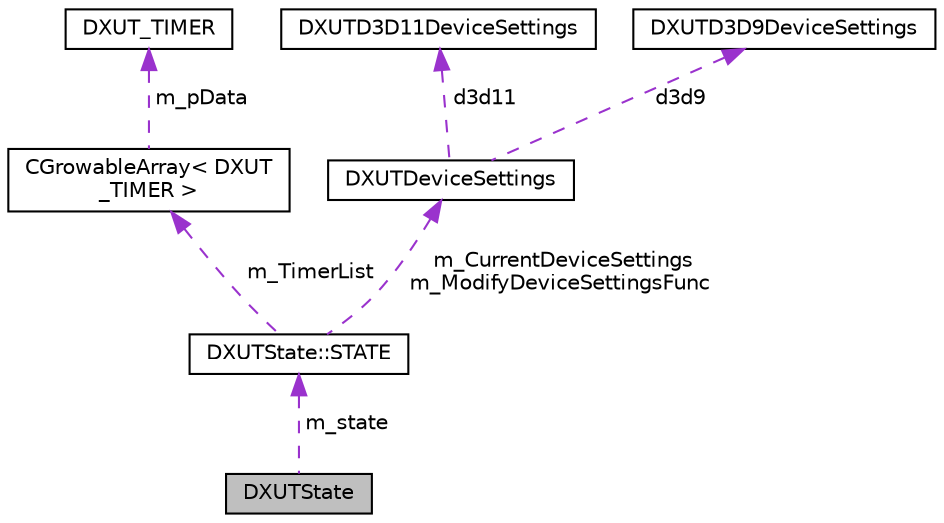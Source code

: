 digraph "DXUTState"
{
  edge [fontname="Helvetica",fontsize="10",labelfontname="Helvetica",labelfontsize="10"];
  node [fontname="Helvetica",fontsize="10",shape=record];
  Node1 [label="DXUTState",height=0.2,width=0.4,color="black", fillcolor="grey75", style="filled", fontcolor="black"];
  Node2 -> Node1 [dir="back",color="darkorchid3",fontsize="10",style="dashed",label=" m_state" ,fontname="Helvetica"];
  Node2 [label="DXUTState::STATE",height=0.2,width=0.4,color="black", fillcolor="white", style="filled",URL="$struct_d_x_u_t_state_1_1_s_t_a_t_e.html"];
  Node3 -> Node2 [dir="back",color="darkorchid3",fontsize="10",style="dashed",label=" m_TimerList" ,fontname="Helvetica"];
  Node3 [label="CGrowableArray\< DXUT\l_TIMER \>",height=0.2,width=0.4,color="black", fillcolor="white", style="filled",URL="$class_c_growable_array.html"];
  Node4 -> Node3 [dir="back",color="darkorchid3",fontsize="10",style="dashed",label=" m_pData" ,fontname="Helvetica"];
  Node4 [label="DXUT_TIMER",height=0.2,width=0.4,color="black", fillcolor="white", style="filled",URL="$struct_d_x_u_t___t_i_m_e_r.html"];
  Node5 -> Node2 [dir="back",color="darkorchid3",fontsize="10",style="dashed",label=" m_CurrentDeviceSettings\nm_ModifyDeviceSettingsFunc" ,fontname="Helvetica"];
  Node5 [label="DXUTDeviceSettings",height=0.2,width=0.4,color="black", fillcolor="white", style="filled",URL="$struct_d_x_u_t_device_settings.html"];
  Node6 -> Node5 [dir="back",color="darkorchid3",fontsize="10",style="dashed",label=" d3d11" ,fontname="Helvetica"];
  Node6 [label="DXUTD3D11DeviceSettings",height=0.2,width=0.4,color="black", fillcolor="white", style="filled",URL="$struct_d_x_u_t_d3_d11_device_settings.html"];
  Node7 -> Node5 [dir="back",color="darkorchid3",fontsize="10",style="dashed",label=" d3d9" ,fontname="Helvetica"];
  Node7 [label="DXUTD3D9DeviceSettings",height=0.2,width=0.4,color="black", fillcolor="white", style="filled",URL="$struct_d_x_u_t_d3_d9_device_settings.html"];
}
